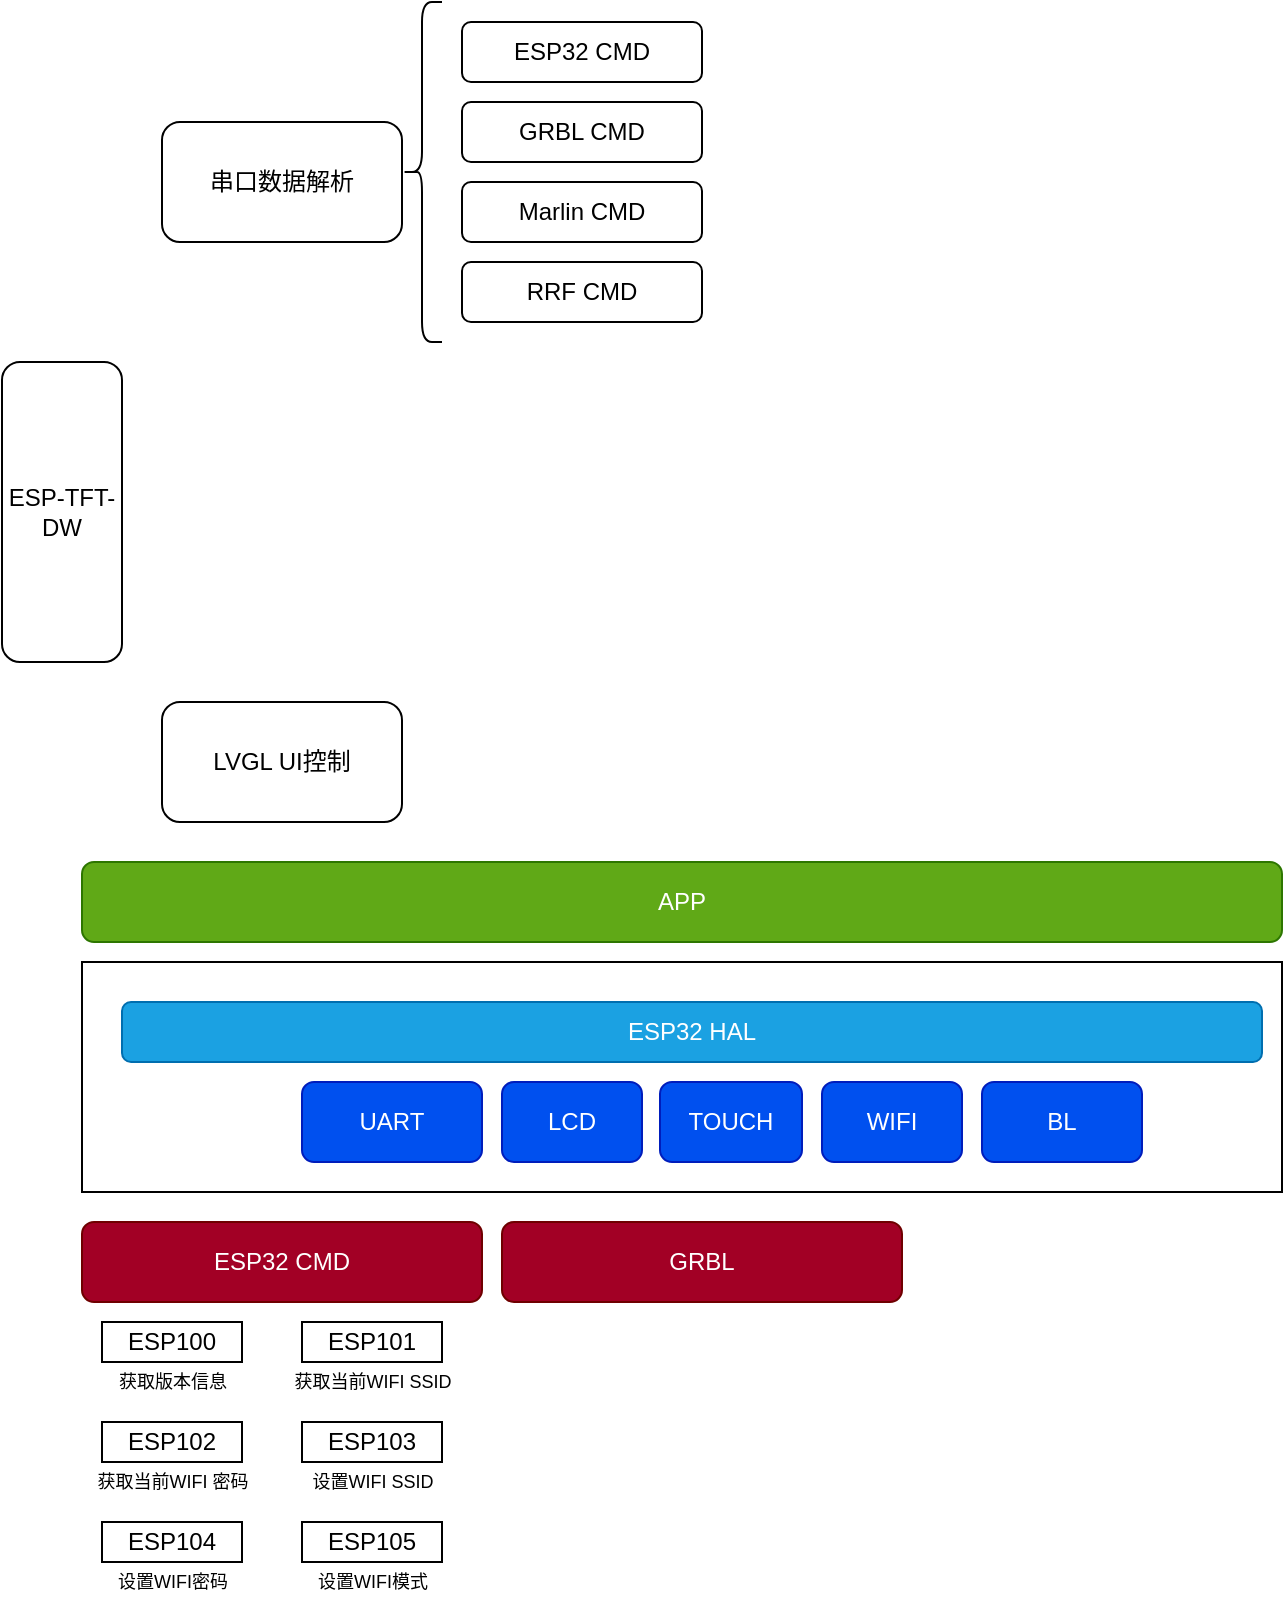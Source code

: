 <mxfile>
    <diagram id="kzZhhSu9VX72E4UibNk3" name="第 1 页">
        <mxGraphModel dx="1508" dy="705" grid="1" gridSize="10" guides="1" tooltips="1" connect="1" arrows="1" fold="1" page="1" pageScale="1" pageWidth="827" pageHeight="1169" math="0" shadow="0">
            <root>
                <mxCell id="0"/>
                <mxCell id="1" parent="0"/>
                <mxCell id="2" value="ESP-TFT-DW" style="rounded=1;whiteSpace=wrap;html=1;" parent="1" vertex="1">
                    <mxGeometry x="50" y="290" width="60" height="150" as="geometry"/>
                </mxCell>
                <mxCell id="3" value="串口数据解析" style="rounded=1;whiteSpace=wrap;html=1;" parent="1" vertex="1">
                    <mxGeometry x="130" y="170" width="120" height="60" as="geometry"/>
                </mxCell>
                <mxCell id="4" value="LVGL UI控制" style="rounded=1;whiteSpace=wrap;html=1;" parent="1" vertex="1">
                    <mxGeometry x="130" y="460" width="120" height="60" as="geometry"/>
                </mxCell>
                <mxCell id="8" value="ESP32 CMD" style="rounded=1;whiteSpace=wrap;html=1;" parent="1" vertex="1">
                    <mxGeometry x="280" y="120" width="120" height="30" as="geometry"/>
                </mxCell>
                <mxCell id="9" value="GRBL CMD" style="rounded=1;whiteSpace=wrap;html=1;" parent="1" vertex="1">
                    <mxGeometry x="280" y="160" width="120" height="30" as="geometry"/>
                </mxCell>
                <mxCell id="10" value="Marlin CMD" style="rounded=1;whiteSpace=wrap;html=1;" parent="1" vertex="1">
                    <mxGeometry x="280" y="200" width="120" height="30" as="geometry"/>
                </mxCell>
                <mxCell id="11" value="RRF CMD" style="rounded=1;whiteSpace=wrap;html=1;" parent="1" vertex="1">
                    <mxGeometry x="280" y="240" width="120" height="30" as="geometry"/>
                </mxCell>
                <mxCell id="12" value="" style="shape=curlyBracket;whiteSpace=wrap;html=1;rounded=1;" parent="1" vertex="1">
                    <mxGeometry x="250" y="110" width="20" height="170" as="geometry"/>
                </mxCell>
                <mxCell id="14" value="APP" style="rounded=1;whiteSpace=wrap;html=1;fillColor=#60a917;fontColor=#ffffff;strokeColor=#2D7600;" parent="1" vertex="1">
                    <mxGeometry x="90" y="540" width="600" height="40" as="geometry"/>
                </mxCell>
                <mxCell id="15" value="ESP32 HAL" style="rounded=1;whiteSpace=wrap;html=1;fillColor=#1ba1e2;fontColor=#ffffff;strokeColor=#006EAF;" parent="1" vertex="1">
                    <mxGeometry x="110" y="610" width="570" height="30" as="geometry"/>
                </mxCell>
                <mxCell id="16" value="UART" style="rounded=1;whiteSpace=wrap;html=1;fillColor=#0050ef;fontColor=#ffffff;strokeColor=#001DBC;" parent="1" vertex="1">
                    <mxGeometry x="200" y="650" width="90" height="40" as="geometry"/>
                </mxCell>
                <mxCell id="17" value="LCD" style="rounded=1;whiteSpace=wrap;html=1;fillColor=#0050ef;fontColor=#ffffff;strokeColor=#001DBC;" parent="1" vertex="1">
                    <mxGeometry x="300" y="650" width="70" height="40" as="geometry"/>
                </mxCell>
                <mxCell id="18" value="TOUCH" style="rounded=1;whiteSpace=wrap;html=1;fillColor=#0050ef;fontColor=#ffffff;strokeColor=#001DBC;" parent="1" vertex="1">
                    <mxGeometry x="379" y="650" width="71" height="40" as="geometry"/>
                </mxCell>
                <mxCell id="19" value="WIFI" style="rounded=1;whiteSpace=wrap;html=1;fillColor=#0050ef;fontColor=#ffffff;strokeColor=#001DBC;" parent="1" vertex="1">
                    <mxGeometry x="460" y="650" width="70" height="40" as="geometry"/>
                </mxCell>
                <mxCell id="20" value="BL" style="rounded=1;whiteSpace=wrap;html=1;fillColor=#0050ef;fontColor=#ffffff;strokeColor=#001DBC;" parent="1" vertex="1">
                    <mxGeometry x="540" y="650" width="80" height="40" as="geometry"/>
                </mxCell>
                <mxCell id="21" value="" style="rounded=0;whiteSpace=wrap;html=1;fillColor=none;" parent="1" vertex="1">
                    <mxGeometry x="90" y="590" width="600" height="115" as="geometry"/>
                </mxCell>
                <mxCell id="22" value="ESP32 CMD" style="rounded=1;whiteSpace=wrap;html=1;fillColor=#a20025;fontColor=#ffffff;strokeColor=#6F0000;" parent="1" vertex="1">
                    <mxGeometry x="90" y="720" width="200" height="40" as="geometry"/>
                </mxCell>
                <mxCell id="23" value="ESP100" style="rounded=0;whiteSpace=wrap;html=1;fillColor=none;" parent="1" vertex="1">
                    <mxGeometry x="100" y="770" width="70" height="20" as="geometry"/>
                </mxCell>
                <mxCell id="24" value="获取版本信息" style="text;html=1;align=center;verticalAlign=middle;resizable=0;points=[];autosize=1;strokeColor=none;fillColor=none;fontSize=9;" parent="1" vertex="1">
                    <mxGeometry x="100" y="790" width="70" height="20" as="geometry"/>
                </mxCell>
                <mxCell id="25" value="ESP101" style="rounded=0;whiteSpace=wrap;html=1;fillColor=none;" parent="1" vertex="1">
                    <mxGeometry x="200" y="770" width="70" height="20" as="geometry"/>
                </mxCell>
                <mxCell id="26" value="获取当前WIFI SSID" style="text;html=1;align=center;verticalAlign=middle;resizable=0;points=[];autosize=1;strokeColor=none;fillColor=none;fontSize=9;" parent="1" vertex="1">
                    <mxGeometry x="190" y="790" width="90" height="20" as="geometry"/>
                </mxCell>
                <mxCell id="27" value="ESP102" style="rounded=0;whiteSpace=wrap;html=1;fillColor=none;" parent="1" vertex="1">
                    <mxGeometry x="100" y="820" width="70" height="20" as="geometry"/>
                </mxCell>
                <mxCell id="28" value="获取当前WIFI 密码" style="text;html=1;align=center;verticalAlign=middle;resizable=0;points=[];autosize=1;strokeColor=none;fillColor=none;fontSize=9;" parent="1" vertex="1">
                    <mxGeometry x="90" y="840" width="90" height="20" as="geometry"/>
                </mxCell>
                <mxCell id="29" value="ESP103" style="rounded=0;whiteSpace=wrap;html=1;fillColor=none;" parent="1" vertex="1">
                    <mxGeometry x="200" y="820" width="70" height="20" as="geometry"/>
                </mxCell>
                <mxCell id="30" value="设置WIFI SSID" style="text;html=1;align=center;verticalAlign=middle;resizable=0;points=[];autosize=1;strokeColor=none;fillColor=none;fontSize=9;" parent="1" vertex="1">
                    <mxGeometry x="195" y="840" width="80" height="20" as="geometry"/>
                </mxCell>
                <mxCell id="31" value="ESP104" style="rounded=0;whiteSpace=wrap;html=1;fillColor=none;" parent="1" vertex="1">
                    <mxGeometry x="100" y="870" width="70" height="20" as="geometry"/>
                </mxCell>
                <mxCell id="32" value="设置WIFI密码" style="text;html=1;align=center;verticalAlign=middle;resizable=0;points=[];autosize=1;strokeColor=none;fillColor=none;fontSize=9;" parent="1" vertex="1">
                    <mxGeometry x="100" y="890" width="70" height="20" as="geometry"/>
                </mxCell>
                <mxCell id="33" value="ESP105" style="rounded=0;whiteSpace=wrap;html=1;fillColor=none;" parent="1" vertex="1">
                    <mxGeometry x="200" y="870" width="70" height="20" as="geometry"/>
                </mxCell>
                <mxCell id="34" value="设置WIFI模式" style="text;html=1;align=center;verticalAlign=middle;resizable=0;points=[];autosize=1;strokeColor=none;fillColor=none;fontSize=9;" parent="1" vertex="1">
                    <mxGeometry x="200" y="890" width="70" height="20" as="geometry"/>
                </mxCell>
                <mxCell id="35" value="GRBL" style="rounded=1;whiteSpace=wrap;html=1;fillColor=#a20025;fontColor=#ffffff;strokeColor=#6F0000;" parent="1" vertex="1">
                    <mxGeometry x="300" y="720" width="200" height="40" as="geometry"/>
                </mxCell>
            </root>
        </mxGraphModel>
    </diagram>
</mxfile>
